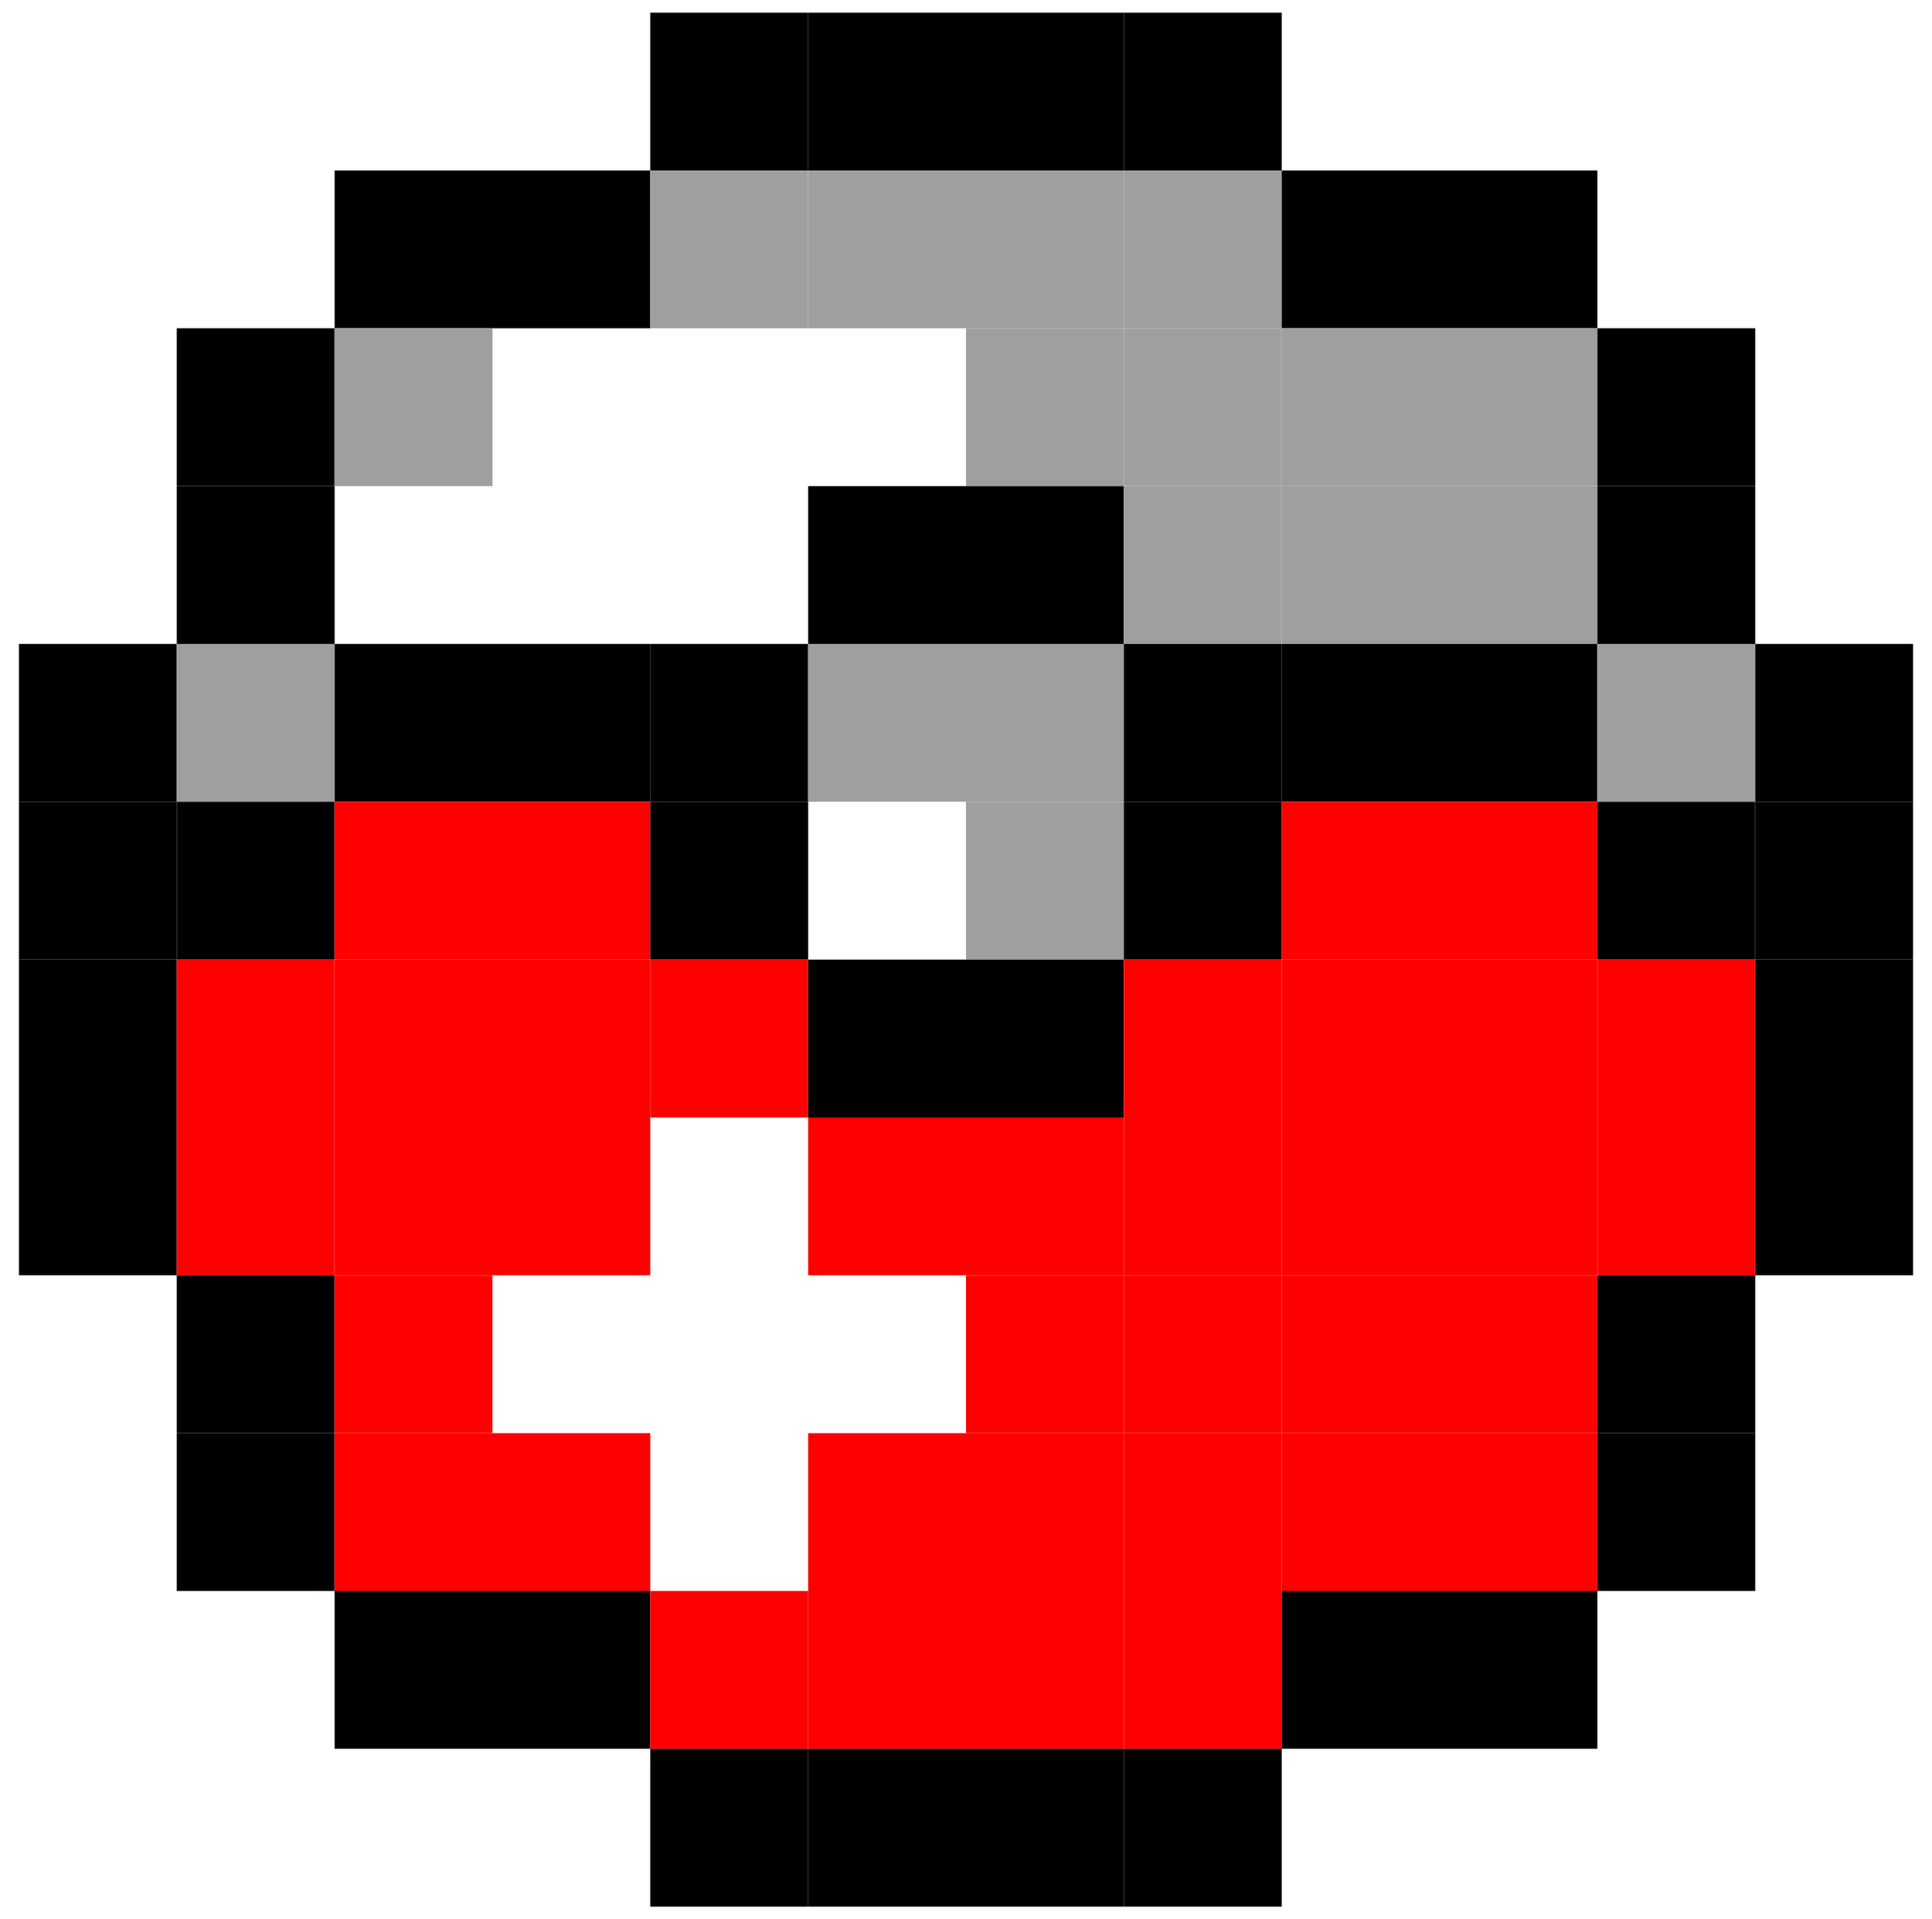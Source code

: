 digraph structs {
	            node [shape=plaintext]
	            struct3 [label=<<TABLE BORDER="0" CELLBORDER="0" CELLSPACING="0" CELLPADDING="50">
                
<TR>
<TD></TD> 
<TD></TD> 
<TD></TD> 
<TD></TD> 
<TD bgcolor="#000000"></TD> 
<TD bgcolor="#000000"></TD> 
<TD bgcolor="#000000"></TD> 
<TD bgcolor="#000000"></TD> 
<TD></TD> 
<TD></TD> 
<TD></TD> 
<TD></TD> 
</TR>
<TR>
<TD></TD> 
<TD></TD> 
<TD bgcolor="#000000"></TD> 
<TD bgcolor="#000000"></TD> 
<TD bgcolor="#9F9F9F"></TD> 
<TD bgcolor="#9F9F9F"></TD> 
<TD bgcolor="#9F9F9F"></TD> 
<TD bgcolor="#9F9F9F"></TD> 
<TD bgcolor="#000000"></TD> 
<TD bgcolor="#000000"></TD> 
<TD></TD> 
<TD></TD> 
</TR>
<TR>
<TD></TD> 
<TD bgcolor="#000000"></TD> 
<TD bgcolor="#9F9F9F"></TD> 
<TD></TD> 
<TD></TD> 
<TD></TD> 
<TD bgcolor="#9F9F9F"></TD> 
<TD bgcolor="#9F9F9F"></TD> 
<TD bgcolor="#9F9F9F"></TD> 
<TD bgcolor="#9F9F9F"></TD> 
<TD bgcolor="#000000"></TD> 
<TD></TD> 
</TR>
<TR>
<TD></TD> 
<TD bgcolor="#000000"></TD> 
<TD></TD> 
<TD></TD> 
<TD></TD> 
<TD bgcolor="#000000"></TD> 
<TD bgcolor="#000000"></TD> 
<TD bgcolor="#9F9F9F"></TD> 
<TD bgcolor="#9F9F9F"></TD> 
<TD bgcolor="#9F9F9F"></TD> 
<TD bgcolor="#000000"></TD> 
<TD></TD> 
</TR>
<TR>
<TD bgcolor="#000000"></TD> 
<TD bgcolor="#9F9F9F"></TD> 
<TD bgcolor="#000000"></TD> 
<TD bgcolor="#000000"></TD> 
<TD bgcolor="#000000"></TD> 
<TD bgcolor="#9F9F9F"></TD> 
<TD bgcolor="#9F9F9F"></TD> 
<TD bgcolor="#000000"></TD> 
<TD bgcolor="#000000"></TD> 
<TD bgcolor="#000000"></TD> 
<TD bgcolor="#9F9F9F"></TD> 
<TD bgcolor="#000000"></TD> 
</TR>
<TR>
<TD bgcolor="#000000"></TD> 
<TD bgcolor="#000000"></TD> 
<TD bgcolor="#FF0000"></TD> 
<TD bgcolor="#FF0000"></TD> 
<TD bgcolor="#000000"></TD> 
<TD></TD> 
<TD bgcolor="#9F9F9F"></TD> 
<TD bgcolor="#000000"></TD> 
<TD bgcolor="#FF0000"></TD> 
<TD bgcolor="#FF0000"></TD> 
<TD bgcolor="#000000"></TD> 
<TD bgcolor="#000000"></TD> 
</TR>
<TR>
<TD bgcolor="#000000"></TD> 
<TD bgcolor="#FF0000"></TD> 
<TD bgcolor="#FF0000"></TD> 
<TD bgcolor="#FF0000"></TD> 
<TD bgcolor="#FF0000"></TD> 
<TD bgcolor="#000000"></TD> 
<TD bgcolor="#000000"></TD> 
<TD bgcolor="#FF0000"></TD> 
<TD bgcolor="#FF0000"></TD> 
<TD bgcolor="#FF0000"></TD> 
<TD bgcolor="#FF0000"></TD> 
<TD bgcolor="#000000"></TD> 
</TR>
<TR>
<TD bgcolor="#000000"></TD> 
<TD bgcolor="#FF0000"></TD> 
<TD bgcolor="#FF0000"></TD> 
<TD bgcolor="#FF0000"></TD> 
<TD></TD> 
<TD bgcolor="#FF0000"></TD> 
<TD bgcolor="#FF0000"></TD> 
<TD bgcolor="#FF0000"></TD> 
<TD bgcolor="#FF0000"></TD> 
<TD bgcolor="#FF0000"></TD> 
<TD bgcolor="#FF0000"></TD> 
<TD bgcolor="#000000"></TD> 
</TR>
<TR>
<TD></TD> 
<TD bgcolor="#000000"></TD> 
<TD bgcolor="#FF0000"></TD> 
<TD></TD> 
<TD></TD> 
<TD></TD> 
<TD bgcolor="#FF0000"></TD> 
<TD bgcolor="#FF0000"></TD> 
<TD bgcolor="#FF0000"></TD> 
<TD bgcolor="#FF0000"></TD> 
<TD bgcolor="#000000"></TD> 
<TD></TD> 
</TR>
<TR>
<TD></TD> 
<TD bgcolor="#000000"></TD> 
<TD bgcolor="#FF0000"></TD> 
<TD bgcolor="#FF0000"></TD> 
<TD></TD> 
<TD bgcolor="#FF0000"></TD> 
<TD bgcolor="#FF0000"></TD> 
<TD bgcolor="#FF0000"></TD> 
<TD bgcolor="#FF0000"></TD> 
<TD bgcolor="#FF0000"></TD> 
<TD bgcolor="#000000"></TD> 
<TD></TD> 
</TR>
<TR>
<TD></TD> 
<TD></TD> 
<TD bgcolor="#000000"></TD> 
<TD bgcolor="#000000"></TD> 
<TD bgcolor="#FF0000"></TD> 
<TD bgcolor="#FF0000"></TD> 
<TD bgcolor="#FF0000"></TD> 
<TD bgcolor="#FF0000"></TD> 
<TD bgcolor="#000000"></TD> 
<TD bgcolor="#000000"></TD> 
<TD></TD> 
<TD></TD> 
</TR>
<TR>
<TD></TD> 
<TD></TD> 
<TD></TD> 
<TD></TD> 
<TD bgcolor="#000000"></TD> 
<TD bgcolor="#000000"></TD> 
<TD bgcolor="#000000"></TD> 
<TD bgcolor="#000000"></TD> 
<TD></TD> 
<TD></TD> 
<TD></TD> 
<TD></TD> 
</TR>
</TABLE>>]}